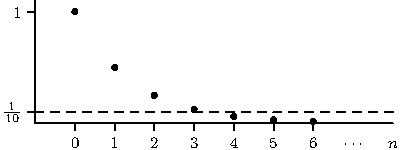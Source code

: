 	size(200,75,IgnoreAspect);  
    import graph;

	dot((1,1),linewidth(3pt));
	dot((2,1/2),linewidth(3pt));
	dot((3,1/4),linewidth(3pt));
	dot((4,1/8),linewidth(3pt));
	dot((5,1/16),linewidth(3pt));
	dot((6,1/32),linewidth(3pt));
	dot((7,1/64),linewidth(3pt));
	
	draw((0,1/10)--(9,1/10),dashed);

    xlimits(0, 9);
	ylimits(0, 1.1);
	yaxis( 0, 1.1, above=true);
	xaxis( 0, 9, above=true);

	//Labels
	//xaxis
	labelx("$0$",1,2S,fontsize(8pt));
	xtick(1,S,size=3.5);
	labelx("$1$",2,2S,fontsize(8pt));
	xtick(2,S,size=3.5);
	labelx("$2$",3,2S,fontsize(8pt));
	xtick(3,S,size=3.5);
	labelx("$3$",4,2S,fontsize(8pt));
	xtick(4,S,size=3.5);
	labelx("$4$",5,2S,fontsize(8pt));
	xtick(5,S,size=3.5);
	labelx("$5$",6,2S,fontsize(8pt));
	xtick(6,S,size=3.5);
	labelx("$6$",7,2S,fontsize(8pt));
	xtick(7,S,size=3.5);
	labelx("$\cdots$",8,2S,fontsize(8pt));
	labelx("$n$",9,2S,fontsize(8pt));
	
	//yaxis
	labely("$\frac{1}{10}$",1/10,2.5W,fontsize(8pt));
	ytick(1,W,size=3.5);
	labely("$1$",1,2.5W,fontsize(8pt));
	ytick(1/10,W,size=3.5);
	
